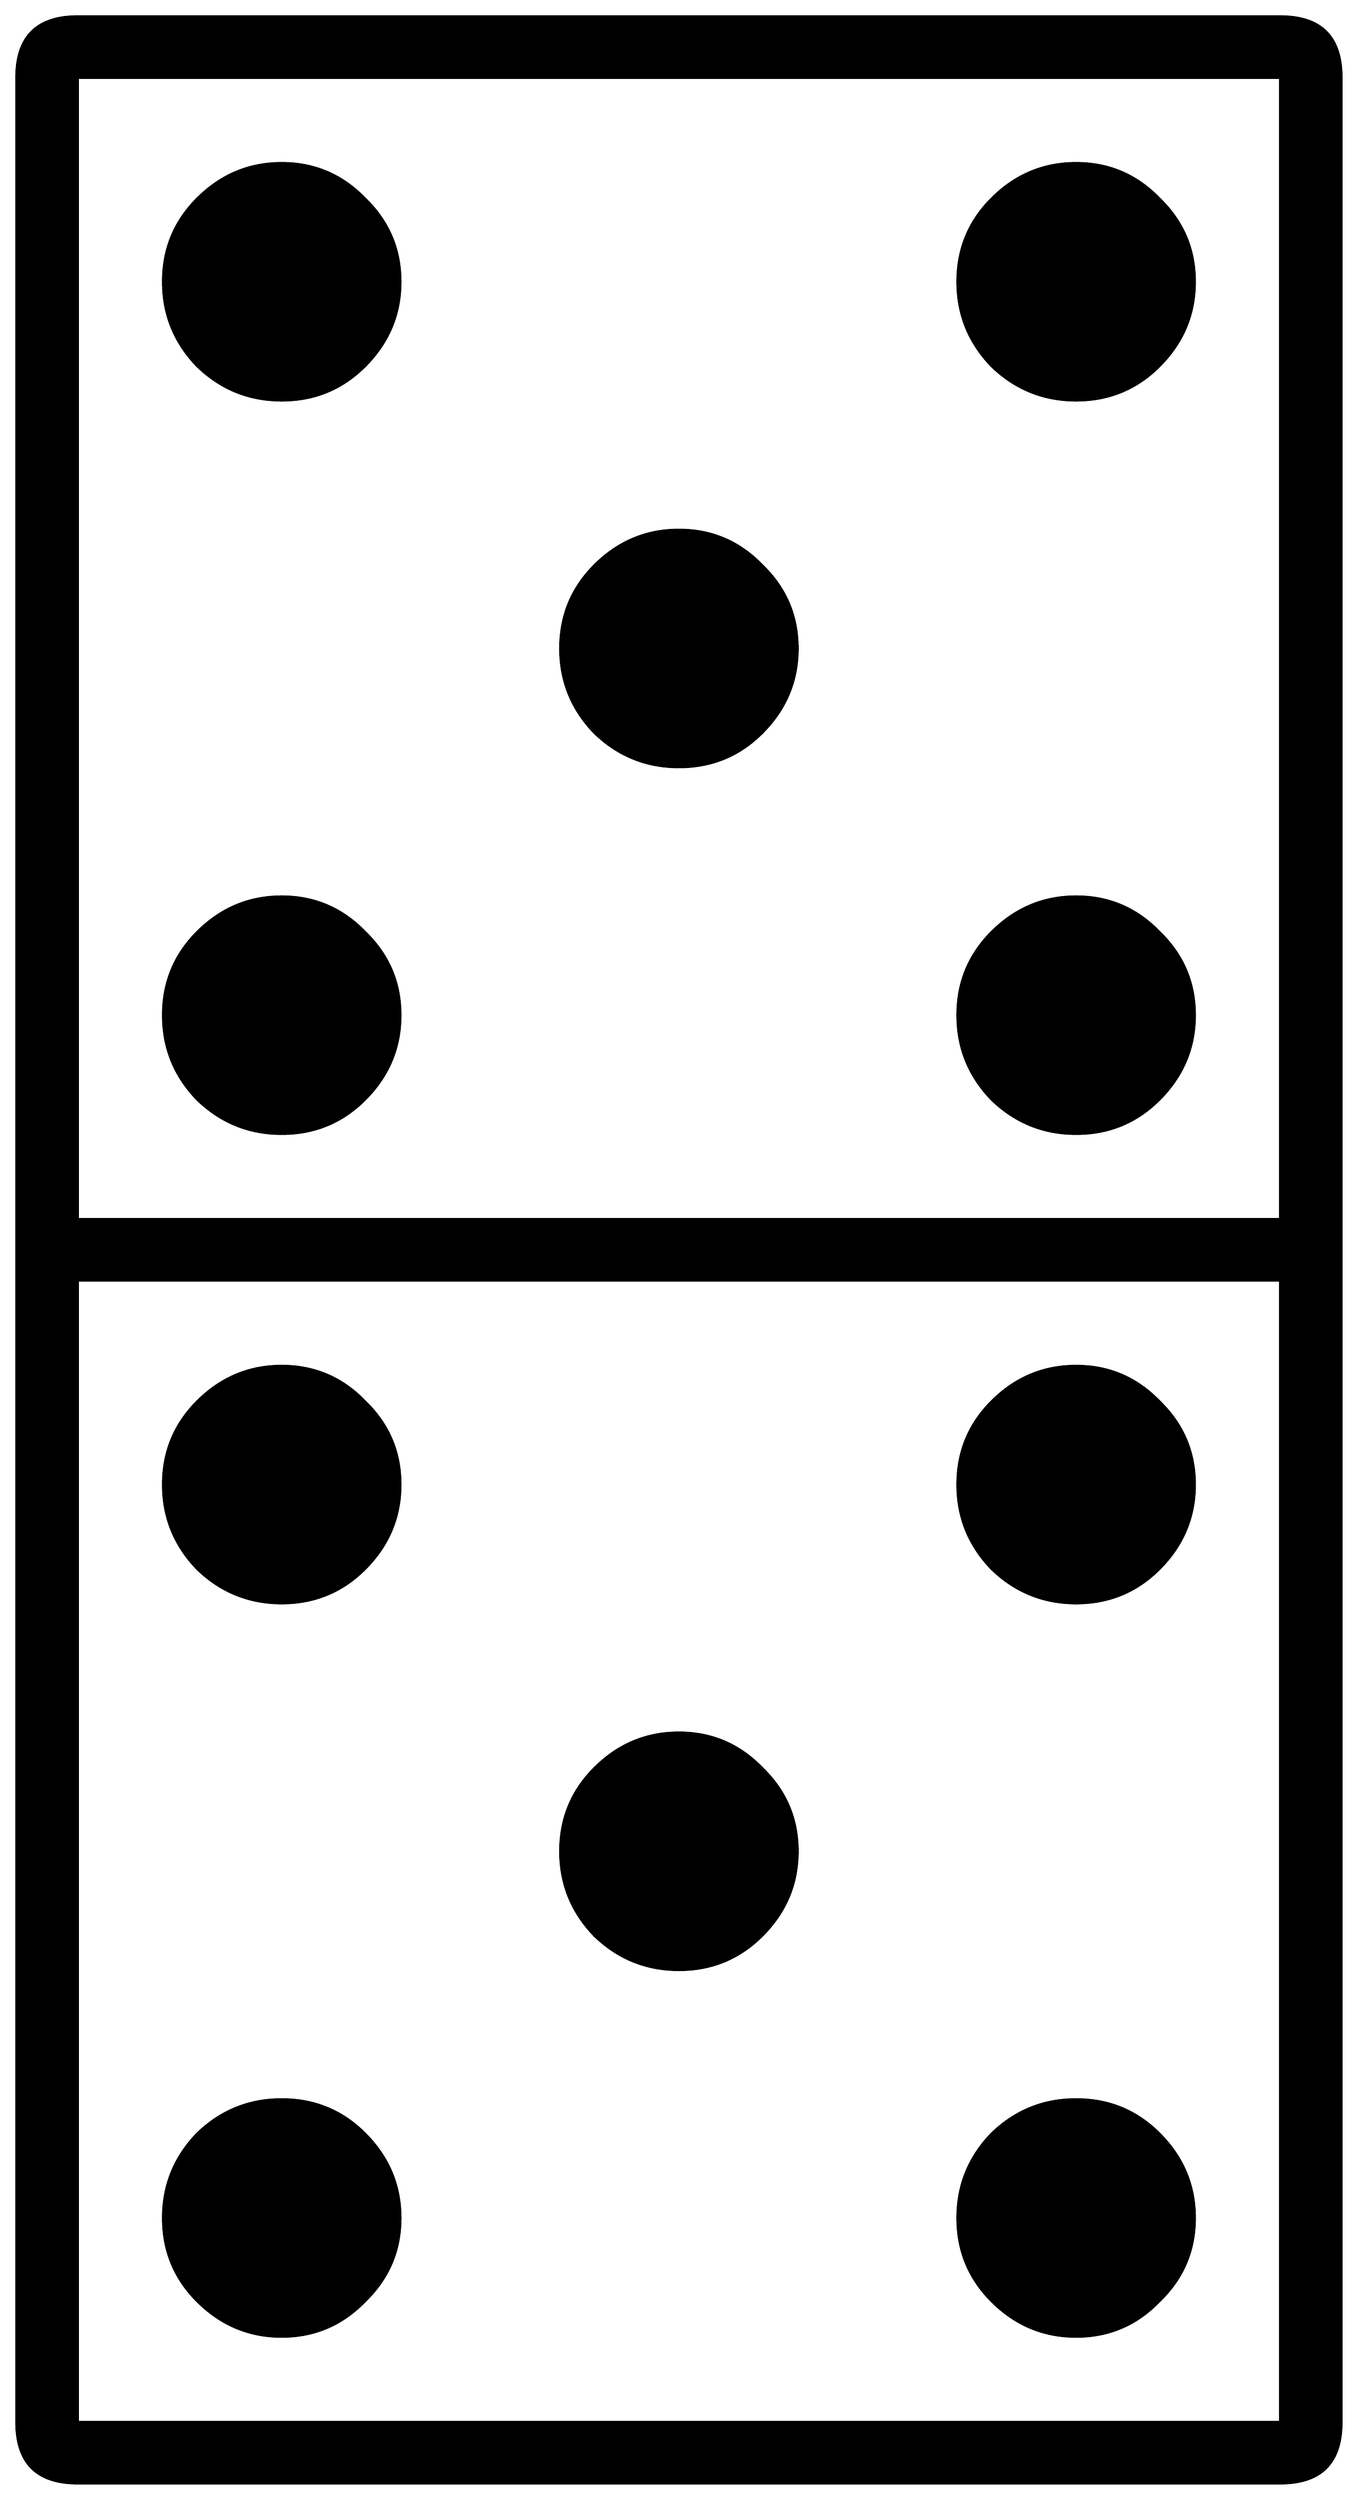 


\begin{tikzpicture}[y=0.80pt, x=0.80pt, yscale=-1.0, xscale=1.0, inner sep=0pt, outer sep=0pt]
\begin{scope}[shift={(100.0,1706.0)},nonzero rule]
  \path[draw=.,fill=.,line width=1.600pt] (1099.0,377.0) .. controls
    (1099.0,410.333) and (1082.333,427.0) .. (1049.0,427.0) --
    (65.0,427.0) .. controls (31.667,427.0) and (15.0,410.333) ..
    (15.0,377.0) -- (15.0,-1541.0) .. controls (15.0,-1574.333)
    and (31.667,-1591.0) .. (65.0,-1591.0) -- (1049.0,-1591.0) ..
    controls (1082.333,-1591.0) and (1099.0,-1574.333) ..
    (1099.0,-1541.0) -- (1099.0,377.0) -- cycle(1049.0,-607.0)
    -- (1049.0,-1541.0) -- (65.0,-1541.0) -- (65.0,-607.0) --
    (1049.0,-607.0) -- cycle(1049.0,377.0) -- (1049.0,-557.0) --
    (65.0,-557.0) -- (65.0,377.0) -- (1049.0,377.0) --
    cycle(979.0,-1374.0) .. controls (979.0,-1347.333) and
    (969.333,-1324.333) .. (950.0,-1305.0) .. controls
    (931.333,-1286.333) and (908.667,-1277.0) .. (882.0,-1277.0) ..
    controls (855.333,-1277.0) and (832.333,-1286.333) ..
    (813.0,-1305.0) .. controls (794.333,-1324.333) and
    (785.0,-1347.333) .. (785.0,-1374.0) .. controls
    (785.0,-1400.667) and (794.333,-1423.333) .. (813.0,-1442.0) ..
    controls (832.333,-1461.333) and (855.333,-1471.0) ..
    (882.0,-1471.0) .. controls (908.667,-1471.0) and
    (931.333,-1461.333) .. (950.0,-1442.0) .. controls
    (969.333,-1423.333) and (979.0,-1400.667) .. (979.0,-1374.0) --
    cycle(979.0,-774.0) .. controls (979.0,-747.333) and
    (969.333,-724.333) .. (950.0,-705.0) .. controls (931.333,-686.333)
    and (908.667,-677.0) .. (882.0,-677.0) .. controls
    (855.333,-677.0) and (832.333,-686.333) .. (813.0,-705.0) ..
    controls (794.333,-724.333) and (785.0,-747.333) .. (785.0,-774.0)
    .. controls (785.0,-800.667) and (794.333,-823.333) ..
    (813.0,-842.0) .. controls (832.333,-861.333) and (855.333,-871.0)
    .. (882.0,-871.0) .. controls (908.667,-871.0) and
    (931.333,-861.333) .. (950.0,-842.0) .. controls (969.333,-823.333)
    and (979.0,-800.667) .. (979.0,-774.0) -- cycle(654.0,-1074.0)
    .. controls (654.0,-1047.333) and (644.333,-1024.333) ..
    (625.0,-1005.0) .. controls (606.333,-986.333) and
    (583.667,-977.0) .. (557.0,-977.0) .. controls (530.333,-977.0)
    and (507.333,-986.333) .. (488.0,-1005.0) .. controls
    (469.333,-1024.333) and (460.0,-1047.333) .. (460.0,-1074.0) ..
    controls (460.0,-1100.667) and (469.333,-1123.333) ..
    (488.0,-1142.0) .. controls (507.333,-1161.333) and
    (530.333,-1171.0) .. (557.0,-1171.0) .. controls
    (583.667,-1171.0) and (606.333,-1161.333) .. (625.0,-1142.0) ..
    controls (644.333,-1123.333) and (654.0,-1100.667) ..
    (654.0,-1074.0) -- cycle(329.0,-1374.0) .. controls
    (329.0,-1347.333) and (319.333,-1324.333) .. (300.0,-1305.0) ..
    controls (281.333,-1286.333) and (258.667,-1277.0) ..
    (232.0,-1277.0) .. controls (205.333,-1277.0) and
    (182.333,-1286.333) .. (163.0,-1305.0) .. controls
    (144.333,-1324.333) and (135.0,-1347.333) .. (135.0,-1374.0) ..
    controls (135.0,-1400.667) and (144.333,-1423.333) ..
    (163.0,-1442.0) .. controls (182.333,-1461.333) and
    (205.333,-1471.0) .. (232.0,-1471.0) .. controls
    (258.667,-1471.0) and (281.333,-1461.333) .. (300.0,-1442.0) ..
    controls (319.333,-1423.333) and (329.0,-1400.667) ..
    (329.0,-1374.0) -- cycle(979.0,-390.0) .. controls
    (979.0,-363.333) and (969.333,-340.333) .. (950.0,-321.0) ..
    controls (931.333,-302.333) and (908.667,-293.0) .. (882.0,-293.0)
    .. controls (855.333,-293.0) and (832.333,-302.333) ..
    (813.0,-321.0) .. controls (794.333,-340.333) and (785.0,-363.333)
    .. (785.0,-390.0) .. controls (785.0,-416.667) and
    (794.333,-439.333) .. (813.0,-458.0) .. controls (832.333,-477.333)
    and (855.333,-487.0) .. (882.0,-487.0) .. controls
    (908.667,-487.0) and (931.333,-477.333) .. (950.0,-458.0) ..
    controls (969.333,-439.333) and (979.0,-416.667) .. (979.0,-390.0)
    -- cycle(329.0,-774.0) .. controls (329.0,-747.333) and
    (319.333,-724.333) .. (300.0,-705.0) .. controls (281.333,-686.333)
    and (258.667,-677.0) .. (232.0,-677.0) .. controls
    (205.333,-677.0) and (182.333,-686.333) .. (163.0,-705.0) ..
    controls (144.333,-724.333) and (135.0,-747.333) .. (135.0,-774.0)
    .. controls (135.0,-800.667) and (144.333,-823.333) ..
    (163.0,-842.0) .. controls (182.333,-861.333) and (205.333,-871.0)
    .. (232.0,-871.0) .. controls (258.667,-871.0) and
    (281.333,-861.333) .. (300.0,-842.0) .. controls (319.333,-823.333)
    and (329.0,-800.667) .. (329.0,-774.0) -- cycle(979.0,210.0)
    .. controls (979.0,236.667) and (969.333,259.333) .. (950.0,278.0)
    .. controls (931.333,297.333) and (908.667,307.0) .. (882.0,307.0)
    .. controls (855.333,307.0) and (832.333,297.333) .. (813.0,278.0)
    .. controls (794.333,259.333) and (785.0,236.667) .. (785.0,210.0)
    .. controls (785.0,183.333) and (794.333,160.333) .. (813.0,141.0)
    .. controls (832.333,122.333) and (855.333,113.0) .. (882.0,113.0)
    .. controls (908.667,113.0) and (931.333,122.333) .. (950.0,141.0)
    .. controls (969.333,160.333) and (979.0,183.333) .. (979.0,210.0)
    -- cycle(654.0,-90.0) .. controls (654.0,-63.333) and
    (644.333,-40.333) .. (625.0,-21.0) .. controls (606.333,-2.333) and
    (583.667,7.0) .. (557.0,7.0) .. controls (530.333,7.0) and
    (507.333,-2.333) .. (488.0,-21.0) .. controls (469.333,-40.333) and
    (460.0,-63.333) .. (460.0,-90.0) .. controls (460.0,-116.667)
    and (469.333,-139.333) .. (488.0,-158.0) .. controls
    (507.333,-177.333) and (530.333,-187.0) .. (557.0,-187.0) ..
    controls (583.667,-187.0) and (606.333,-177.333) .. (625.0,-158.0)
    .. controls (644.333,-139.333) and (654.0,-116.667) ..
    (654.0,-90.0) -- cycle(329.0,-390.0) .. controls
    (329.0,-363.333) and (319.333,-340.333) .. (300.0,-321.0) ..
    controls (281.333,-302.333) and (258.667,-293.0) .. (232.0,-293.0)
    .. controls (205.333,-293.0) and (182.333,-302.333) ..
    (163.0,-321.0) .. controls (144.333,-340.333) and (135.0,-363.333)
    .. (135.0,-390.0) .. controls (135.0,-416.667) and
    (144.333,-439.333) .. (163.0,-458.0) .. controls (182.333,-477.333)
    and (205.333,-487.0) .. (232.0,-487.0) .. controls
    (258.667,-487.0) and (281.333,-477.333) .. (300.0,-458.0) ..
    controls (319.333,-439.333) and (329.0,-416.667) .. (329.0,-390.0)
    -- cycle(329.0,210.0) .. controls (329.0,236.667) and
    (319.333,259.333) .. (300.0,278.0) .. controls (281.333,297.333) and
    (258.667,307.0) .. (232.0,307.0) .. controls (205.333,307.0) and
    (182.333,297.333) .. (163.0,278.0) .. controls (144.333,259.333) and
    (135.0,236.667) .. (135.0,210.0) .. controls (135.0,183.333) and
    (144.333,160.333) .. (163.0,141.0) .. controls (182.333,122.333) and
    (205.333,113.0) .. (232.0,113.0) .. controls (258.667,113.0) and
    (281.333,122.333) .. (300.0,141.0) .. controls (319.333,160.333) and
    (329.0,183.333) .. (329.0,210.0) -- cycle;
\end{scope}

\end{tikzpicture}

